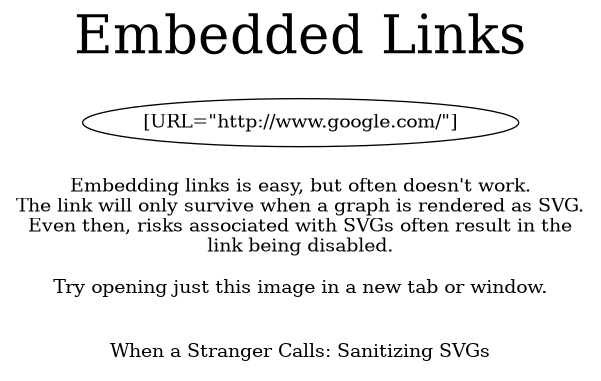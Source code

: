 @startuml
digraph G {
 rankdir=LR


"When a Stranger Calls: Sanitizing SVGs" [
shape=none
URL="https://blobfolio.com/2017/03/when-a-stranger-calls-sanitizing-svgs/
"
]

"Embedding links is easy, but often doesn't work.
The link will only survive when a graph is rendered as SVG.
Even then, risks associated with SVGs often result in the
link being disabled.

Try opening just this image in a new tab or window.
" [shape=none]

"[URL=\"http://www.google.com/\"]" [URL="http://www.google.com/"]

"Embedded Links"[shape=none fontsize=40]

}
@enduml
